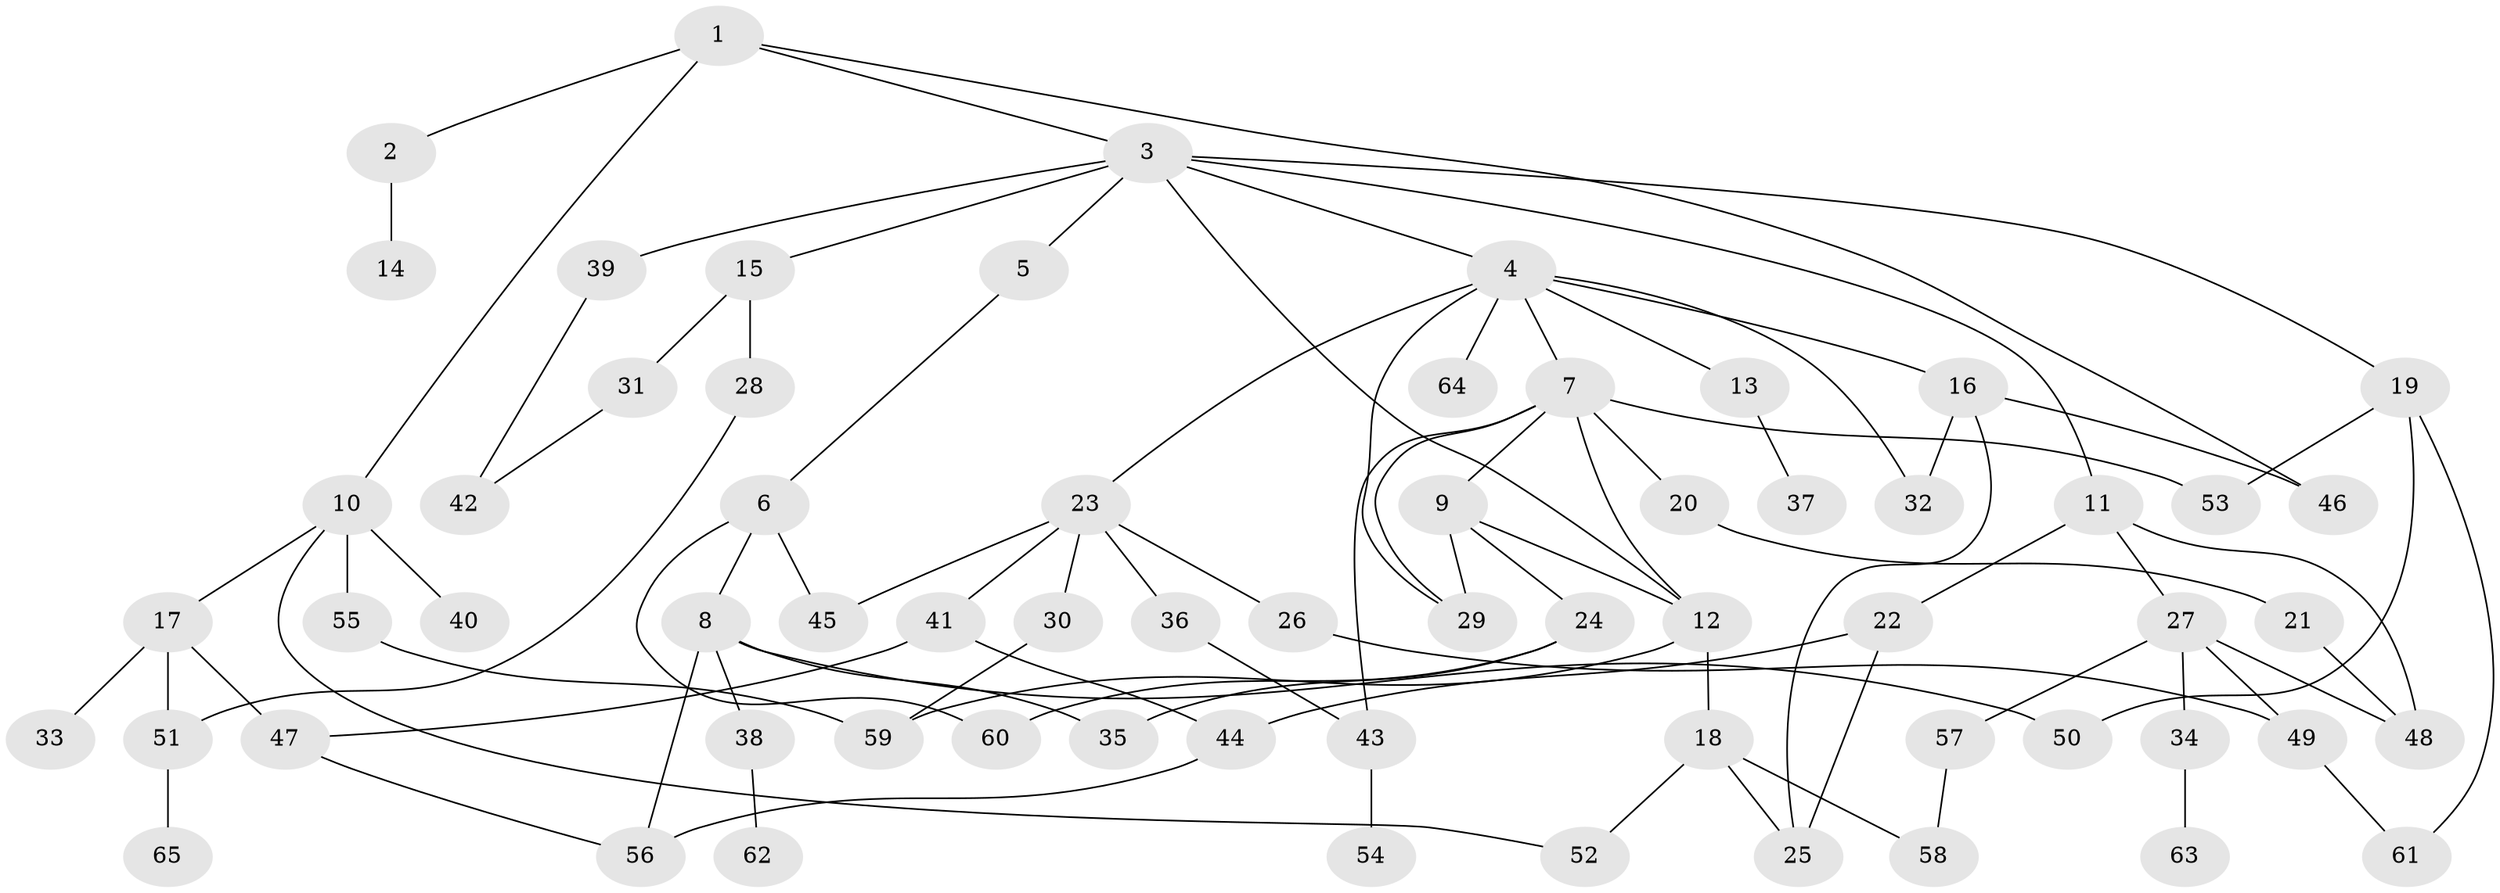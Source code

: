 // Generated by graph-tools (version 1.1) at 2025/01/03/09/25 03:01:03]
// undirected, 65 vertices, 92 edges
graph export_dot {
graph [start="1"]
  node [color=gray90,style=filled];
  1;
  2;
  3;
  4;
  5;
  6;
  7;
  8;
  9;
  10;
  11;
  12;
  13;
  14;
  15;
  16;
  17;
  18;
  19;
  20;
  21;
  22;
  23;
  24;
  25;
  26;
  27;
  28;
  29;
  30;
  31;
  32;
  33;
  34;
  35;
  36;
  37;
  38;
  39;
  40;
  41;
  42;
  43;
  44;
  45;
  46;
  47;
  48;
  49;
  50;
  51;
  52;
  53;
  54;
  55;
  56;
  57;
  58;
  59;
  60;
  61;
  62;
  63;
  64;
  65;
  1 -- 2;
  1 -- 3;
  1 -- 10;
  1 -- 46;
  2 -- 14;
  3 -- 4;
  3 -- 5;
  3 -- 11;
  3 -- 15;
  3 -- 19;
  3 -- 39;
  3 -- 12;
  4 -- 7;
  4 -- 13;
  4 -- 16;
  4 -- 23;
  4 -- 64;
  4 -- 32;
  4 -- 29;
  5 -- 6;
  6 -- 8;
  6 -- 60;
  6 -- 45;
  7 -- 9;
  7 -- 12;
  7 -- 20;
  7 -- 29;
  7 -- 53;
  7 -- 43;
  8 -- 38;
  8 -- 50;
  8 -- 35;
  8 -- 56;
  9 -- 24;
  9 -- 12;
  9 -- 29;
  10 -- 17;
  10 -- 40;
  10 -- 52;
  10 -- 55;
  11 -- 22;
  11 -- 27;
  11 -- 48;
  12 -- 18;
  12 -- 59;
  13 -- 37;
  15 -- 28;
  15 -- 31;
  16 -- 25;
  16 -- 32;
  16 -- 46;
  17 -- 33;
  17 -- 47;
  17 -- 51;
  18 -- 58;
  18 -- 52;
  18 -- 25;
  19 -- 50;
  19 -- 53;
  19 -- 61;
  20 -- 21;
  21 -- 48;
  22 -- 44;
  22 -- 25;
  23 -- 26;
  23 -- 30;
  23 -- 36;
  23 -- 41;
  23 -- 45;
  24 -- 35;
  24 -- 60;
  26 -- 49;
  27 -- 34;
  27 -- 57;
  27 -- 48;
  27 -- 49;
  28 -- 51;
  30 -- 59;
  31 -- 42;
  34 -- 63;
  36 -- 43;
  38 -- 62;
  39 -- 42;
  41 -- 47;
  41 -- 44;
  43 -- 54;
  44 -- 56;
  47 -- 56;
  49 -- 61;
  51 -- 65;
  55 -- 59;
  57 -- 58;
}
